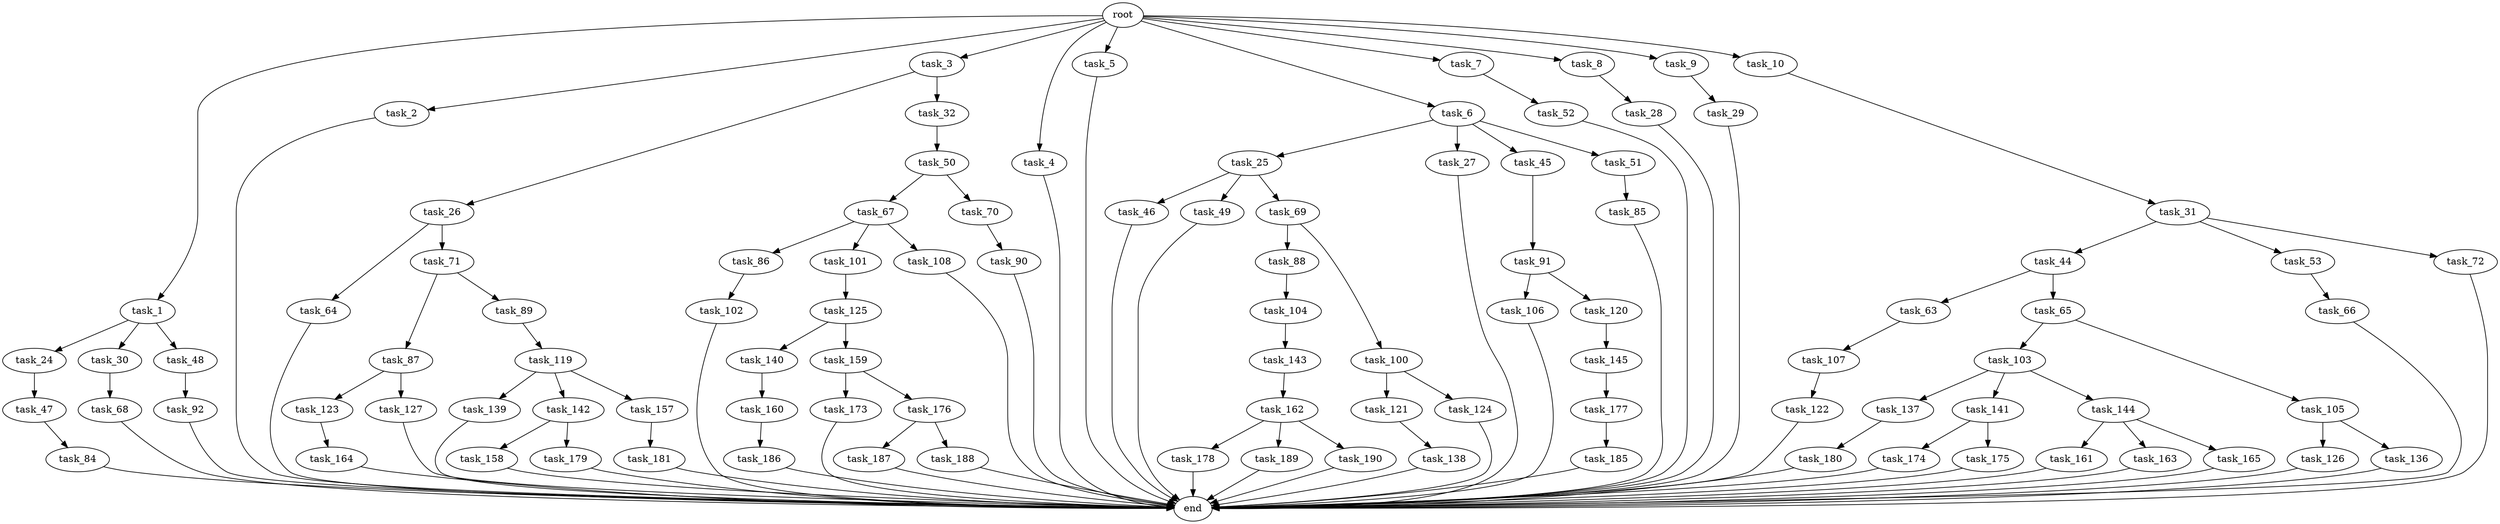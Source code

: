 digraph G {
  root [size="0.000000"];
  task_1 [size="1024.000000"];
  task_2 [size="1024.000000"];
  task_3 [size="1024.000000"];
  task_4 [size="1024.000000"];
  task_5 [size="1024.000000"];
  task_6 [size="1024.000000"];
  task_7 [size="1024.000000"];
  task_8 [size="1024.000000"];
  task_9 [size="1024.000000"];
  task_10 [size="1024.000000"];
  task_24 [size="858993459200.000000"];
  task_25 [size="34359738368.000000"];
  task_26 [size="858993459200.000000"];
  task_27 [size="34359738368.000000"];
  task_28 [size="77309411328.000000"];
  task_29 [size="77309411328.000000"];
  task_30 [size="858993459200.000000"];
  task_31 [size="695784701952.000000"];
  task_32 [size="858993459200.000000"];
  task_44 [size="137438953472.000000"];
  task_45 [size="34359738368.000000"];
  task_46 [size="214748364800.000000"];
  task_47 [size="695784701952.000000"];
  task_48 [size="858993459200.000000"];
  task_49 [size="214748364800.000000"];
  task_50 [size="695784701952.000000"];
  task_51 [size="34359738368.000000"];
  task_52 [size="858993459200.000000"];
  task_53 [size="137438953472.000000"];
  task_63 [size="549755813888.000000"];
  task_64 [size="420906795008.000000"];
  task_65 [size="549755813888.000000"];
  task_66 [size="420906795008.000000"];
  task_67 [size="34359738368.000000"];
  task_68 [size="137438953472.000000"];
  task_69 [size="214748364800.000000"];
  task_70 [size="34359738368.000000"];
  task_71 [size="420906795008.000000"];
  task_72 [size="137438953472.000000"];
  task_84 [size="77309411328.000000"];
  task_85 [size="309237645312.000000"];
  task_86 [size="137438953472.000000"];
  task_87 [size="695784701952.000000"];
  task_88 [size="309237645312.000000"];
  task_89 [size="695784701952.000000"];
  task_90 [size="420906795008.000000"];
  task_91 [size="137438953472.000000"];
  task_92 [size="309237645312.000000"];
  task_100 [size="309237645312.000000"];
  task_101 [size="137438953472.000000"];
  task_102 [size="137438953472.000000"];
  task_103 [size="549755813888.000000"];
  task_104 [size="34359738368.000000"];
  task_105 [size="549755813888.000000"];
  task_106 [size="309237645312.000000"];
  task_107 [size="34359738368.000000"];
  task_108 [size="137438953472.000000"];
  task_119 [size="420906795008.000000"];
  task_120 [size="309237645312.000000"];
  task_121 [size="309237645312.000000"];
  task_122 [size="137438953472.000000"];
  task_123 [size="549755813888.000000"];
  task_124 [size="309237645312.000000"];
  task_125 [size="549755813888.000000"];
  task_126 [size="137438953472.000000"];
  task_127 [size="549755813888.000000"];
  task_136 [size="137438953472.000000"];
  task_137 [size="420906795008.000000"];
  task_138 [size="214748364800.000000"];
  task_139 [size="137438953472.000000"];
  task_140 [size="214748364800.000000"];
  task_141 [size="420906795008.000000"];
  task_142 [size="137438953472.000000"];
  task_143 [size="695784701952.000000"];
  task_144 [size="420906795008.000000"];
  task_145 [size="214748364800.000000"];
  task_157 [size="137438953472.000000"];
  task_158 [size="549755813888.000000"];
  task_159 [size="214748364800.000000"];
  task_160 [size="695784701952.000000"];
  task_161 [size="858993459200.000000"];
  task_162 [size="420906795008.000000"];
  task_163 [size="858993459200.000000"];
  task_164 [size="214748364800.000000"];
  task_165 [size="858993459200.000000"];
  task_173 [size="420906795008.000000"];
  task_174 [size="420906795008.000000"];
  task_175 [size="420906795008.000000"];
  task_176 [size="420906795008.000000"];
  task_177 [size="34359738368.000000"];
  task_178 [size="309237645312.000000"];
  task_179 [size="549755813888.000000"];
  task_180 [size="420906795008.000000"];
  task_181 [size="77309411328.000000"];
  task_185 [size="549755813888.000000"];
  task_186 [size="420906795008.000000"];
  task_187 [size="137438953472.000000"];
  task_188 [size="137438953472.000000"];
  task_189 [size="309237645312.000000"];
  task_190 [size="309237645312.000000"];
  end [size="0.000000"];

  root -> task_1 [size="1.000000"];
  root -> task_2 [size="1.000000"];
  root -> task_3 [size="1.000000"];
  root -> task_4 [size="1.000000"];
  root -> task_5 [size="1.000000"];
  root -> task_6 [size="1.000000"];
  root -> task_7 [size="1.000000"];
  root -> task_8 [size="1.000000"];
  root -> task_9 [size="1.000000"];
  root -> task_10 [size="1.000000"];
  task_1 -> task_24 [size="838860800.000000"];
  task_1 -> task_30 [size="838860800.000000"];
  task_1 -> task_48 [size="838860800.000000"];
  task_2 -> end [size="1.000000"];
  task_3 -> task_26 [size="838860800.000000"];
  task_3 -> task_32 [size="838860800.000000"];
  task_4 -> end [size="1.000000"];
  task_5 -> end [size="1.000000"];
  task_6 -> task_25 [size="33554432.000000"];
  task_6 -> task_27 [size="33554432.000000"];
  task_6 -> task_45 [size="33554432.000000"];
  task_6 -> task_51 [size="33554432.000000"];
  task_7 -> task_52 [size="838860800.000000"];
  task_8 -> task_28 [size="75497472.000000"];
  task_9 -> task_29 [size="75497472.000000"];
  task_10 -> task_31 [size="679477248.000000"];
  task_24 -> task_47 [size="679477248.000000"];
  task_25 -> task_46 [size="209715200.000000"];
  task_25 -> task_49 [size="209715200.000000"];
  task_25 -> task_69 [size="209715200.000000"];
  task_26 -> task_64 [size="411041792.000000"];
  task_26 -> task_71 [size="411041792.000000"];
  task_27 -> end [size="1.000000"];
  task_28 -> end [size="1.000000"];
  task_29 -> end [size="1.000000"];
  task_30 -> task_68 [size="134217728.000000"];
  task_31 -> task_44 [size="134217728.000000"];
  task_31 -> task_53 [size="134217728.000000"];
  task_31 -> task_72 [size="134217728.000000"];
  task_32 -> task_50 [size="679477248.000000"];
  task_44 -> task_63 [size="536870912.000000"];
  task_44 -> task_65 [size="536870912.000000"];
  task_45 -> task_91 [size="134217728.000000"];
  task_46 -> end [size="1.000000"];
  task_47 -> task_84 [size="75497472.000000"];
  task_48 -> task_92 [size="301989888.000000"];
  task_49 -> end [size="1.000000"];
  task_50 -> task_67 [size="33554432.000000"];
  task_50 -> task_70 [size="33554432.000000"];
  task_51 -> task_85 [size="301989888.000000"];
  task_52 -> end [size="1.000000"];
  task_53 -> task_66 [size="411041792.000000"];
  task_63 -> task_107 [size="33554432.000000"];
  task_64 -> end [size="1.000000"];
  task_65 -> task_103 [size="536870912.000000"];
  task_65 -> task_105 [size="536870912.000000"];
  task_66 -> end [size="1.000000"];
  task_67 -> task_86 [size="134217728.000000"];
  task_67 -> task_101 [size="134217728.000000"];
  task_67 -> task_108 [size="134217728.000000"];
  task_68 -> end [size="1.000000"];
  task_69 -> task_88 [size="301989888.000000"];
  task_69 -> task_100 [size="301989888.000000"];
  task_70 -> task_90 [size="411041792.000000"];
  task_71 -> task_87 [size="679477248.000000"];
  task_71 -> task_89 [size="679477248.000000"];
  task_72 -> end [size="1.000000"];
  task_84 -> end [size="1.000000"];
  task_85 -> end [size="1.000000"];
  task_86 -> task_102 [size="134217728.000000"];
  task_87 -> task_123 [size="536870912.000000"];
  task_87 -> task_127 [size="536870912.000000"];
  task_88 -> task_104 [size="33554432.000000"];
  task_89 -> task_119 [size="411041792.000000"];
  task_90 -> end [size="1.000000"];
  task_91 -> task_106 [size="301989888.000000"];
  task_91 -> task_120 [size="301989888.000000"];
  task_92 -> end [size="1.000000"];
  task_100 -> task_121 [size="301989888.000000"];
  task_100 -> task_124 [size="301989888.000000"];
  task_101 -> task_125 [size="536870912.000000"];
  task_102 -> end [size="1.000000"];
  task_103 -> task_137 [size="411041792.000000"];
  task_103 -> task_141 [size="411041792.000000"];
  task_103 -> task_144 [size="411041792.000000"];
  task_104 -> task_143 [size="679477248.000000"];
  task_105 -> task_126 [size="134217728.000000"];
  task_105 -> task_136 [size="134217728.000000"];
  task_106 -> end [size="1.000000"];
  task_107 -> task_122 [size="134217728.000000"];
  task_108 -> end [size="1.000000"];
  task_119 -> task_139 [size="134217728.000000"];
  task_119 -> task_142 [size="134217728.000000"];
  task_119 -> task_157 [size="134217728.000000"];
  task_120 -> task_145 [size="209715200.000000"];
  task_121 -> task_138 [size="209715200.000000"];
  task_122 -> end [size="1.000000"];
  task_123 -> task_164 [size="209715200.000000"];
  task_124 -> end [size="1.000000"];
  task_125 -> task_140 [size="209715200.000000"];
  task_125 -> task_159 [size="209715200.000000"];
  task_126 -> end [size="1.000000"];
  task_127 -> end [size="1.000000"];
  task_136 -> end [size="1.000000"];
  task_137 -> task_180 [size="411041792.000000"];
  task_138 -> end [size="1.000000"];
  task_139 -> end [size="1.000000"];
  task_140 -> task_160 [size="679477248.000000"];
  task_141 -> task_174 [size="411041792.000000"];
  task_141 -> task_175 [size="411041792.000000"];
  task_142 -> task_158 [size="536870912.000000"];
  task_142 -> task_179 [size="536870912.000000"];
  task_143 -> task_162 [size="411041792.000000"];
  task_144 -> task_161 [size="838860800.000000"];
  task_144 -> task_163 [size="838860800.000000"];
  task_144 -> task_165 [size="838860800.000000"];
  task_145 -> task_177 [size="33554432.000000"];
  task_157 -> task_181 [size="75497472.000000"];
  task_158 -> end [size="1.000000"];
  task_159 -> task_173 [size="411041792.000000"];
  task_159 -> task_176 [size="411041792.000000"];
  task_160 -> task_186 [size="411041792.000000"];
  task_161 -> end [size="1.000000"];
  task_162 -> task_178 [size="301989888.000000"];
  task_162 -> task_189 [size="301989888.000000"];
  task_162 -> task_190 [size="301989888.000000"];
  task_163 -> end [size="1.000000"];
  task_164 -> end [size="1.000000"];
  task_165 -> end [size="1.000000"];
  task_173 -> end [size="1.000000"];
  task_174 -> end [size="1.000000"];
  task_175 -> end [size="1.000000"];
  task_176 -> task_187 [size="134217728.000000"];
  task_176 -> task_188 [size="134217728.000000"];
  task_177 -> task_185 [size="536870912.000000"];
  task_178 -> end [size="1.000000"];
  task_179 -> end [size="1.000000"];
  task_180 -> end [size="1.000000"];
  task_181 -> end [size="1.000000"];
  task_185 -> end [size="1.000000"];
  task_186 -> end [size="1.000000"];
  task_187 -> end [size="1.000000"];
  task_188 -> end [size="1.000000"];
  task_189 -> end [size="1.000000"];
  task_190 -> end [size="1.000000"];
}
